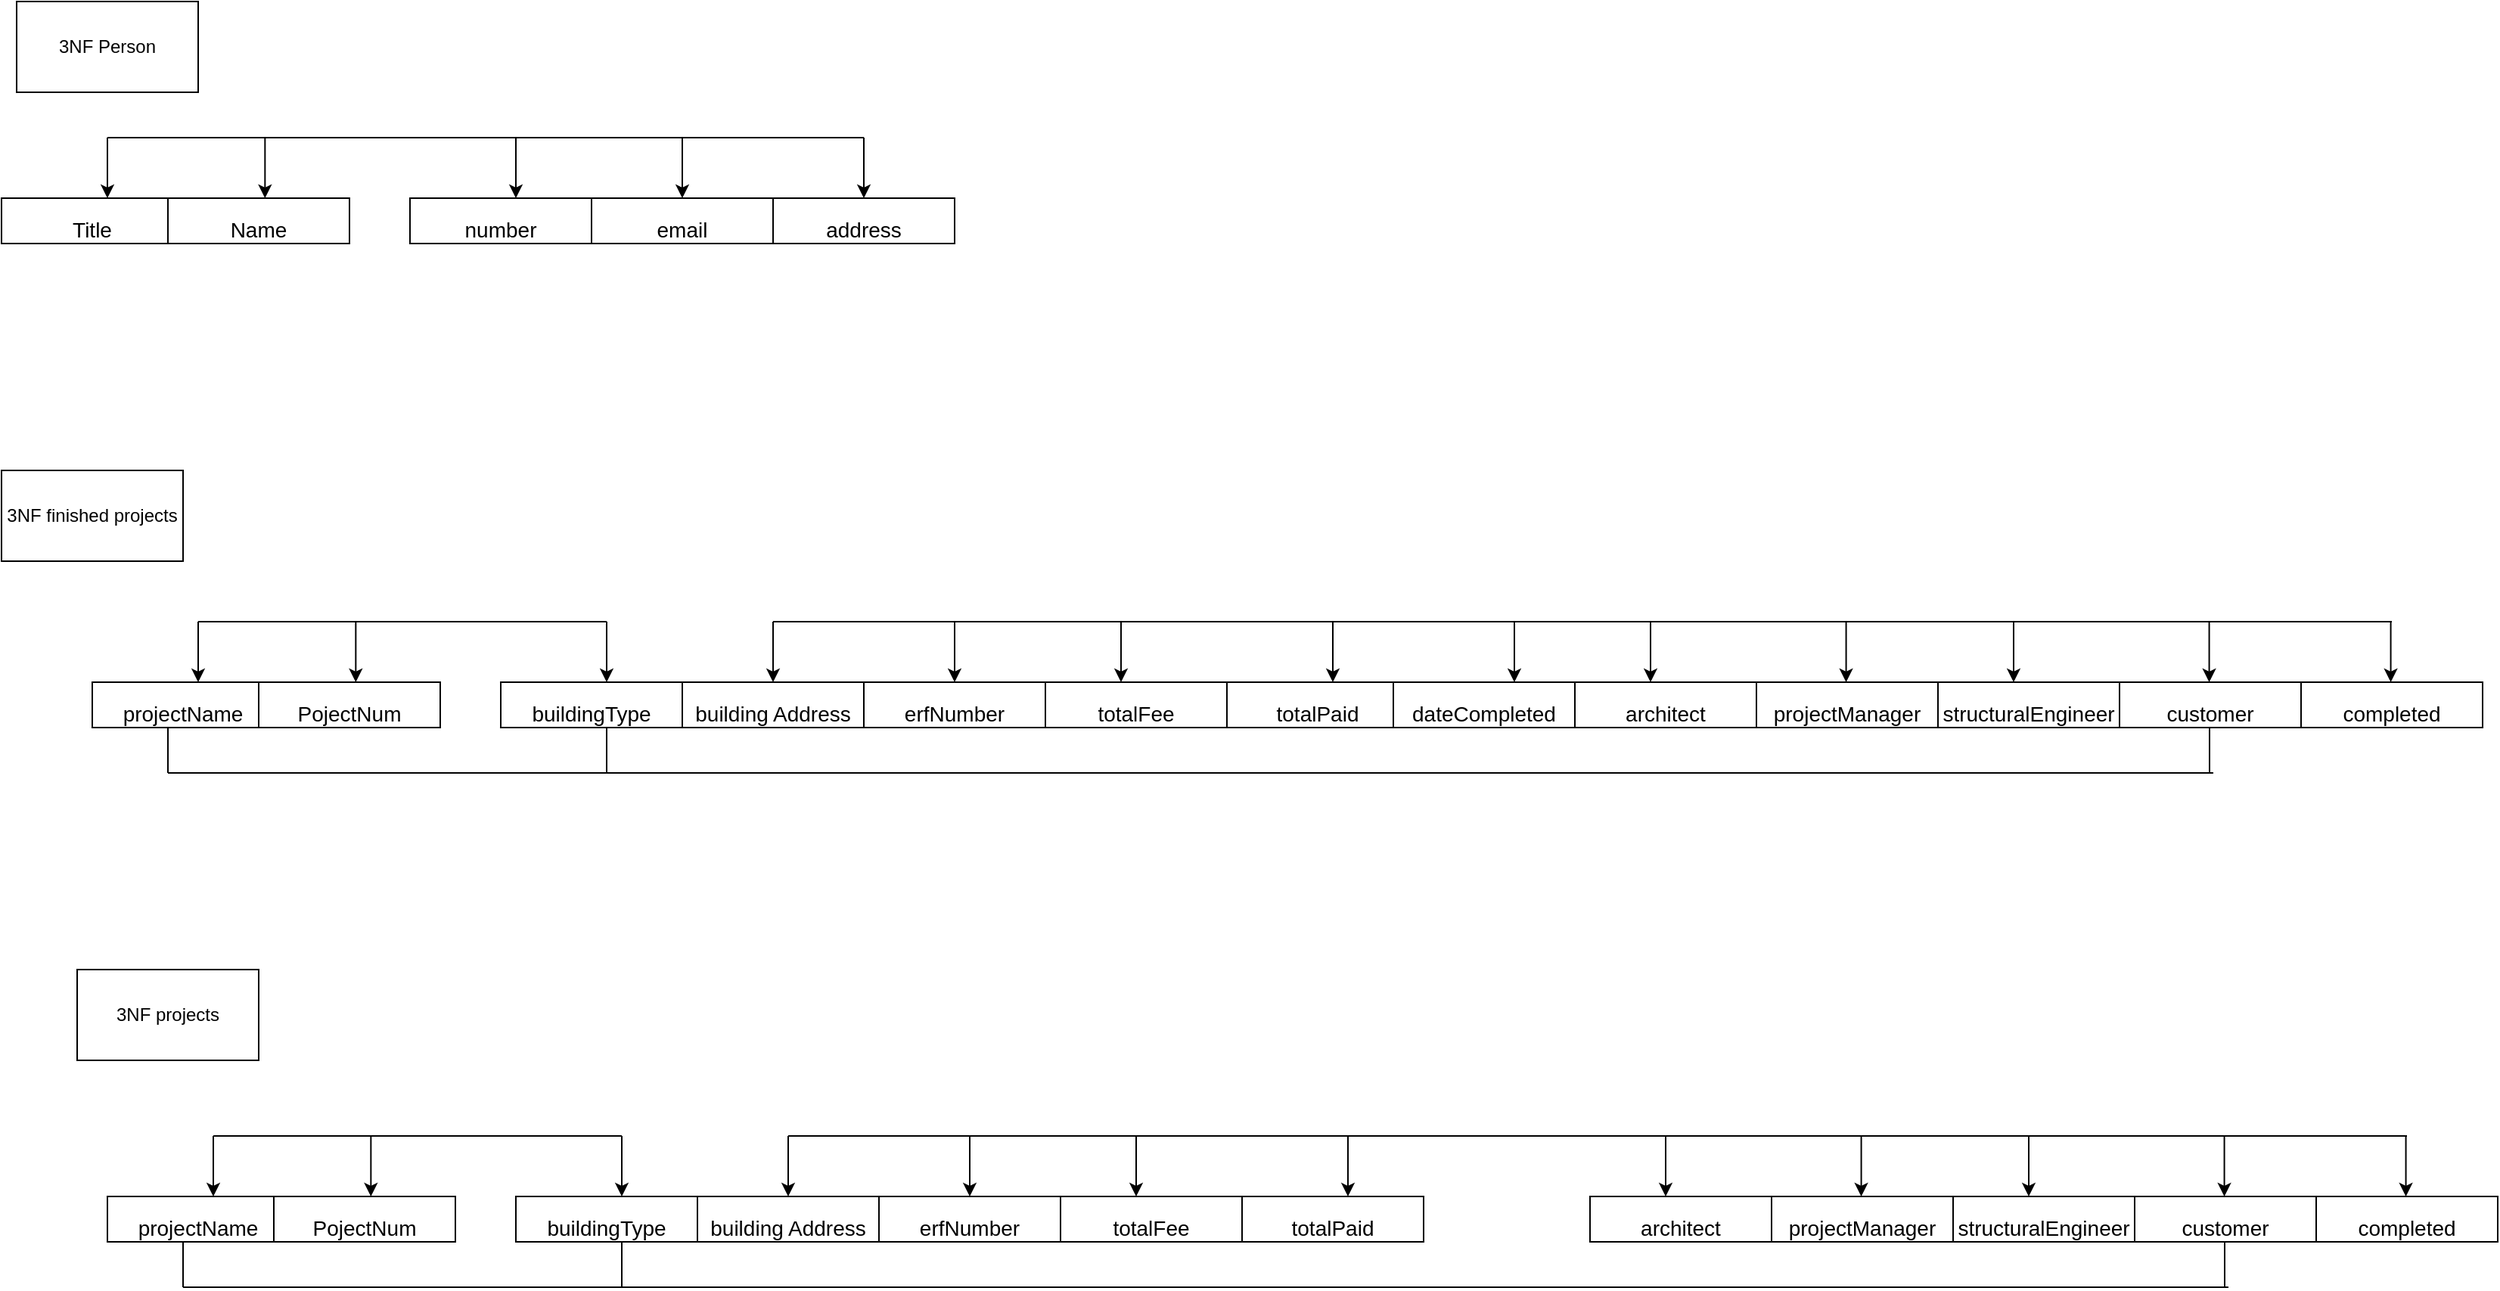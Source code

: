 <mxfile version="13.9.9" type="device"><diagram id="wFE0QG_FPsp0jaGvCLVb" name="Page-1"><mxGraphModel dx="3243" dy="1060" grid="1" gridSize="10" guides="1" tooltips="1" connect="1" arrows="1" fold="1" page="1" pageScale="1" pageWidth="850" pageHeight="1100" background="none" math="0" shadow="0"><root><mxCell id="0"/><mxCell id="1" parent="0"/><mxCell id="wkd3h6v6tR73-uGWYfxD-1" value="3NF Person" style="rounded=0;whiteSpace=wrap;html=1;" parent="1" vertex="1"><mxGeometry x="-890" y="10" width="120" height="60" as="geometry"/></mxCell><mxCell id="wkd3h6v6tR73-uGWYfxD-29" value="&lt;span style=&quot;font-size: 14px&quot;&gt;Title&lt;/span&gt;" style="rounded=0;whiteSpace=wrap;html=1;fontSize=30;" parent="1" vertex="1"><mxGeometry x="-900" y="140" width="120" height="30" as="geometry"/></mxCell><mxCell id="wkd3h6v6tR73-uGWYfxD-30" value="&lt;span style=&quot;font-size: 14px&quot;&gt;Name&lt;/span&gt;" style="rounded=0;whiteSpace=wrap;html=1;fontSize=30;" parent="1" vertex="1"><mxGeometry x="-790" y="140" width="120" height="30" as="geometry"/></mxCell><mxCell id="wkd3h6v6tR73-uGWYfxD-31" value="&lt;span style=&quot;font-size: 14px&quot;&gt;number&lt;/span&gt;" style="rounded=0;whiteSpace=wrap;html=1;fontSize=30;" parent="1" vertex="1"><mxGeometry x="-630" y="140" width="120" height="30" as="geometry"/></mxCell><mxCell id="wkd3h6v6tR73-uGWYfxD-32" value="&lt;span style=&quot;font-size: 14px&quot;&gt;email&lt;/span&gt;" style="rounded=0;whiteSpace=wrap;html=1;fontSize=30;" parent="1" vertex="1"><mxGeometry x="-510" y="140" width="120" height="30" as="geometry"/></mxCell><mxCell id="wkd3h6v6tR73-uGWYfxD-33" value="&lt;span style=&quot;font-size: 14px&quot;&gt;address&lt;/span&gt;" style="rounded=0;whiteSpace=wrap;html=1;fontSize=30;" parent="1" vertex="1"><mxGeometry x="-390" y="140" width="120" height="30" as="geometry"/></mxCell><mxCell id="wkd3h6v6tR73-uGWYfxD-38" value="" style="endArrow=none;html=1;fontSize=30;" parent="1" edge="1"><mxGeometry width="50" height="50" relative="1" as="geometry"><mxPoint x="-830" y="100" as="sourcePoint"/><mxPoint x="-330" y="100" as="targetPoint"/></mxGeometry></mxCell><mxCell id="wkd3h6v6tR73-uGWYfxD-41" value="" style="endArrow=classic;html=1;fontSize=30;entryX=0.5;entryY=0;entryDx=0;entryDy=0;" parent="1" target="wkd3h6v6tR73-uGWYfxD-32" edge="1"><mxGeometry width="50" height="50" relative="1" as="geometry"><mxPoint x="-450" y="100" as="sourcePoint"/><mxPoint x="-420" y="160" as="targetPoint"/></mxGeometry></mxCell><mxCell id="wkd3h6v6tR73-uGWYfxD-42" value="" style="endArrow=classic;html=1;fontSize=30;entryX=0.5;entryY=0;entryDx=0;entryDy=0;" parent="1" target="wkd3h6v6tR73-uGWYfxD-33" edge="1"><mxGeometry width="50" height="50" relative="1" as="geometry"><mxPoint x="-330" y="100" as="sourcePoint"/><mxPoint x="-440.0" y="150" as="targetPoint"/></mxGeometry></mxCell><mxCell id="wkd3h6v6tR73-uGWYfxD-43" value="" style="endArrow=classic;html=1;fontSize=30;entryX=0.5;entryY=0;entryDx=0;entryDy=0;" parent="1" edge="1"><mxGeometry width="50" height="50" relative="1" as="geometry"><mxPoint x="-560.0" y="100" as="sourcePoint"/><mxPoint x="-560.0" y="140" as="targetPoint"/></mxGeometry></mxCell><mxCell id="wkd3h6v6tR73-uGWYfxD-47" value="" style="endArrow=classic;html=1;fontSize=30;entryX=0.5;entryY=0;entryDx=0;entryDy=0;" parent="1" edge="1"><mxGeometry width="50" height="50" relative="1" as="geometry"><mxPoint x="-725.83" y="100" as="sourcePoint"/><mxPoint x="-725.83" y="140" as="targetPoint"/></mxGeometry></mxCell><mxCell id="wkd3h6v6tR73-uGWYfxD-48" value="" style="endArrow=classic;html=1;fontSize=30;entryX=0.5;entryY=0;entryDx=0;entryDy=0;" parent="1" edge="1"><mxGeometry width="50" height="50" relative="1" as="geometry"><mxPoint x="-830.0" y="100" as="sourcePoint"/><mxPoint x="-830.0" y="140" as="targetPoint"/></mxGeometry></mxCell><mxCell id="wkd3h6v6tR73-uGWYfxD-58" value="3NF finished projects" style="rounded=0;whiteSpace=wrap;html=1;" parent="1" vertex="1"><mxGeometry x="-900" y="320" width="120" height="60" as="geometry"/></mxCell><mxCell id="wkd3h6v6tR73-uGWYfxD-59" value="&lt;span style=&quot;font-size: 14px&quot;&gt;projectName&lt;/span&gt;" style="rounded=0;whiteSpace=wrap;html=1;fontSize=30;" parent="1" vertex="1"><mxGeometry x="-840" y="460" width="120" height="30" as="geometry"/></mxCell><mxCell id="wkd3h6v6tR73-uGWYfxD-60" value="&lt;span style=&quot;font-size: 14px&quot;&gt;PojectNum&lt;/span&gt;" style="rounded=0;whiteSpace=wrap;html=1;fontSize=30;" parent="1" vertex="1"><mxGeometry x="-730" y="460" width="120" height="30" as="geometry"/></mxCell><mxCell id="wkd3h6v6tR73-uGWYfxD-61" value="&lt;span style=&quot;font-size: 14px&quot;&gt;buildingType&lt;/span&gt;" style="rounded=0;whiteSpace=wrap;html=1;fontSize=30;" parent="1" vertex="1"><mxGeometry x="-570" y="460" width="120" height="30" as="geometry"/></mxCell><mxCell id="wkd3h6v6tR73-uGWYfxD-62" value="&lt;span style=&quot;font-size: 14px&quot;&gt;building Address&lt;/span&gt;" style="rounded=0;whiteSpace=wrap;html=1;fontSize=30;" parent="1" vertex="1"><mxGeometry x="-450" y="460" width="120" height="30" as="geometry"/></mxCell><mxCell id="wkd3h6v6tR73-uGWYfxD-63" value="&lt;span style=&quot;font-size: 14px&quot;&gt;erfNumber&lt;/span&gt;" style="rounded=0;whiteSpace=wrap;html=1;fontSize=30;" parent="1" vertex="1"><mxGeometry x="-330" y="460" width="120" height="30" as="geometry"/></mxCell><mxCell id="wkd3h6v6tR73-uGWYfxD-64" value="&lt;span style=&quot;font-size: 14px&quot;&gt;totalFee&lt;/span&gt;" style="rounded=0;whiteSpace=wrap;html=1;fontSize=30;" parent="1" vertex="1"><mxGeometry x="-210" y="460" width="120" height="30" as="geometry"/></mxCell><mxCell id="wkd3h6v6tR73-uGWYfxD-65" value="&lt;span style=&quot;font-size: 14px&quot;&gt;totalPaid&lt;br&gt;&lt;/span&gt;" style="rounded=0;whiteSpace=wrap;html=1;fontSize=30;" parent="1" vertex="1"><mxGeometry x="-90" y="460" width="120" height="30" as="geometry"/></mxCell><mxCell id="wkd3h6v6tR73-uGWYfxD-66" value="&lt;span style=&quot;font-size: 14px&quot;&gt;dateCompleted&lt;/span&gt;" style="rounded=0;whiteSpace=wrap;html=1;fontSize=30;" parent="1" vertex="1"><mxGeometry x="20" y="460" width="120" height="30" as="geometry"/></mxCell><mxCell id="wkd3h6v6tR73-uGWYfxD-68" value="" style="endArrow=none;html=1;fontSize=30;" parent="1" edge="1"><mxGeometry width="50" height="50" relative="1" as="geometry"><mxPoint x="-390" y="420" as="sourcePoint"/><mxPoint x="680" y="420" as="targetPoint"/></mxGeometry></mxCell><mxCell id="wkd3h6v6tR73-uGWYfxD-71" value="" style="endArrow=classic;html=1;fontSize=30;entryX=0.5;entryY=0;entryDx=0;entryDy=0;" parent="1" target="wkd3h6v6tR73-uGWYfxD-62" edge="1"><mxGeometry width="50" height="50" relative="1" as="geometry"><mxPoint x="-390" y="420" as="sourcePoint"/><mxPoint x="-360" y="480" as="targetPoint"/></mxGeometry></mxCell><mxCell id="wkd3h6v6tR73-uGWYfxD-72" value="" style="endArrow=classic;html=1;fontSize=30;entryX=0.5;entryY=0;entryDx=0;entryDy=0;" parent="1" target="wkd3h6v6tR73-uGWYfxD-63" edge="1"><mxGeometry width="50" height="50" relative="1" as="geometry"><mxPoint x="-270" y="420" as="sourcePoint"/><mxPoint x="-380.0" y="470" as="targetPoint"/></mxGeometry></mxCell><mxCell id="wkd3h6v6tR73-uGWYfxD-73" value="" style="endArrow=classic;html=1;fontSize=30;entryX=0.5;entryY=0;entryDx=0;entryDy=0;" parent="1" edge="1"><mxGeometry width="50" height="50" relative="1" as="geometry"><mxPoint x="-500.0" y="420" as="sourcePoint"/><mxPoint x="-500.0" y="460" as="targetPoint"/></mxGeometry></mxCell><mxCell id="wkd3h6v6tR73-uGWYfxD-74" value="" style="endArrow=classic;html=1;fontSize=30;entryX=0.5;entryY=0;entryDx=0;entryDy=0;" parent="1" edge="1"><mxGeometry width="50" height="50" relative="1" as="geometry"><mxPoint x="-160" y="420" as="sourcePoint"/><mxPoint x="-160" y="460" as="targetPoint"/></mxGeometry></mxCell><mxCell id="wkd3h6v6tR73-uGWYfxD-75" value="" style="endArrow=classic;html=1;fontSize=30;entryX=0.5;entryY=0;entryDx=0;entryDy=0;" parent="1" edge="1"><mxGeometry width="50" height="50" relative="1" as="geometry"><mxPoint x="-20" y="420" as="sourcePoint"/><mxPoint x="-20" y="460" as="targetPoint"/></mxGeometry></mxCell><mxCell id="wkd3h6v6tR73-uGWYfxD-76" value="" style="endArrow=classic;html=1;fontSize=30;entryX=0.5;entryY=0;entryDx=0;entryDy=0;" parent="1" edge="1"><mxGeometry width="50" height="50" relative="1" as="geometry"><mxPoint x="100" y="420" as="sourcePoint"/><mxPoint x="100" y="460" as="targetPoint"/></mxGeometry></mxCell><mxCell id="wkd3h6v6tR73-uGWYfxD-77" value="" style="endArrow=classic;html=1;fontSize=30;entryX=0.5;entryY=0;entryDx=0;entryDy=0;" parent="1" edge="1"><mxGeometry width="50" height="50" relative="1" as="geometry"><mxPoint x="-665.83" y="420" as="sourcePoint"/><mxPoint x="-665.83" y="460" as="targetPoint"/></mxGeometry></mxCell><mxCell id="wkd3h6v6tR73-uGWYfxD-78" value="" style="endArrow=classic;html=1;fontSize=30;entryX=0.5;entryY=0;entryDx=0;entryDy=0;" parent="1" edge="1"><mxGeometry width="50" height="50" relative="1" as="geometry"><mxPoint x="-770.0" y="420" as="sourcePoint"/><mxPoint x="-770.0" y="460" as="targetPoint"/></mxGeometry></mxCell><mxCell id="wkd3h6v6tR73-uGWYfxD-85" value="" style="endArrow=none;html=1;fontSize=30;entryX=0.396;entryY=1.064;entryDx=0;entryDy=0;entryPerimeter=0;" parent="1" edge="1"><mxGeometry width="50" height="50" relative="1" as="geometry"><mxPoint x="-790" y="520" as="sourcePoint"/><mxPoint x="-790" y="490.0" as="targetPoint"/></mxGeometry></mxCell><mxCell id="wkd3h6v6tR73-uGWYfxD-88" value="&lt;span style=&quot;font-size: 14px&quot;&gt;architect&lt;/span&gt;" style="rounded=0;whiteSpace=wrap;html=1;fontSize=30;" parent="1" vertex="1"><mxGeometry x="140" y="460" width="120" height="30" as="geometry"/></mxCell><mxCell id="wkd3h6v6tR73-uGWYfxD-89" value="&lt;span style=&quot;font-size: 14px&quot;&gt;projectManager&lt;br&gt;&lt;/span&gt;" style="rounded=0;whiteSpace=wrap;html=1;fontSize=30;" parent="1" vertex="1"><mxGeometry x="260" y="460" width="120" height="30" as="geometry"/></mxCell><mxCell id="wkd3h6v6tR73-uGWYfxD-90" value="&lt;span style=&quot;font-size: 14px&quot;&gt;structuralEngineer&lt;/span&gt;" style="rounded=0;whiteSpace=wrap;html=1;fontSize=30;" parent="1" vertex="1"><mxGeometry x="380" y="460" width="120" height="30" as="geometry"/></mxCell><mxCell id="wkd3h6v6tR73-uGWYfxD-91" value="&lt;span style=&quot;font-size: 14px&quot;&gt;customer&lt;/span&gt;" style="rounded=0;whiteSpace=wrap;html=1;fontSize=30;" parent="1" vertex="1"><mxGeometry x="500" y="460" width="120" height="30" as="geometry"/></mxCell><mxCell id="wkd3h6v6tR73-uGWYfxD-92" value="&lt;span style=&quot;font-size: 14px&quot;&gt;completed&lt;/span&gt;" style="rounded=0;whiteSpace=wrap;html=1;fontSize=30;" parent="1" vertex="1"><mxGeometry x="620" y="460" width="120" height="30" as="geometry"/></mxCell><mxCell id="wkd3h6v6tR73-uGWYfxD-93" value="" style="endArrow=classic;html=1;fontSize=30;entryX=0.5;entryY=0;entryDx=0;entryDy=0;" parent="1" edge="1"><mxGeometry width="50" height="50" relative="1" as="geometry"><mxPoint x="679.29" y="420" as="sourcePoint"/><mxPoint x="679.29" y="460" as="targetPoint"/></mxGeometry></mxCell><mxCell id="wkd3h6v6tR73-uGWYfxD-94" value="" style="endArrow=classic;html=1;fontSize=30;entryX=0.5;entryY=0;entryDx=0;entryDy=0;" parent="1" edge="1"><mxGeometry width="50" height="50" relative="1" as="geometry"><mxPoint x="319.29" y="420" as="sourcePoint"/><mxPoint x="319.29" y="460" as="targetPoint"/></mxGeometry></mxCell><mxCell id="wkd3h6v6tR73-uGWYfxD-95" value="" style="endArrow=classic;html=1;fontSize=30;entryX=0.5;entryY=0;entryDx=0;entryDy=0;" parent="1" edge="1"><mxGeometry width="50" height="50" relative="1" as="geometry"><mxPoint x="430" y="420" as="sourcePoint"/><mxPoint x="430" y="460" as="targetPoint"/></mxGeometry></mxCell><mxCell id="wkd3h6v6tR73-uGWYfxD-96" value="" style="endArrow=classic;html=1;fontSize=30;entryX=0.5;entryY=0;entryDx=0;entryDy=0;" parent="1" edge="1"><mxGeometry width="50" height="50" relative="1" as="geometry"><mxPoint x="559.29" y="420" as="sourcePoint"/><mxPoint x="559.29" y="460" as="targetPoint"/></mxGeometry></mxCell><mxCell id="wkd3h6v6tR73-uGWYfxD-97" value="" style="endArrow=classic;html=1;fontSize=30;entryX=0.5;entryY=0;entryDx=0;entryDy=0;" parent="1" edge="1"><mxGeometry width="50" height="50" relative="1" as="geometry"><mxPoint x="190" y="420" as="sourcePoint"/><mxPoint x="190" y="460" as="targetPoint"/></mxGeometry></mxCell><mxCell id="wkd3h6v6tR73-uGWYfxD-98" value="" style="endArrow=none;html=1;fontSize=30;" parent="1" edge="1"><mxGeometry width="50" height="50" relative="1" as="geometry"><mxPoint x="-770" y="420" as="sourcePoint"/><mxPoint x="-500" y="420" as="targetPoint"/><Array as="points"><mxPoint x="-720" y="420"/></Array></mxGeometry></mxCell><mxCell id="wkd3h6v6tR73-uGWYfxD-99" value="" style="endArrow=none;html=1;fontSize=30;entryX=0.396;entryY=1.064;entryDx=0;entryDy=0;entryPerimeter=0;" parent="1" edge="1"><mxGeometry width="50" height="50" relative="1" as="geometry"><mxPoint x="-500" y="520" as="sourcePoint"/><mxPoint x="-500" y="490.0" as="targetPoint"/></mxGeometry></mxCell><mxCell id="wkd3h6v6tR73-uGWYfxD-100" value="" style="endArrow=none;html=1;fontSize=30;entryX=0.396;entryY=1.064;entryDx=0;entryDy=0;entryPerimeter=0;" parent="1" edge="1"><mxGeometry width="50" height="50" relative="1" as="geometry"><mxPoint x="559.5" y="520" as="sourcePoint"/><mxPoint x="559.5" y="490.0" as="targetPoint"/></mxGeometry></mxCell><mxCell id="wkd3h6v6tR73-uGWYfxD-101" value="" style="endArrow=none;html=1;fontSize=30;" parent="1" edge="1"><mxGeometry width="50" height="50" relative="1" as="geometry"><mxPoint x="562" y="520" as="sourcePoint"/><mxPoint x="-790" y="520" as="targetPoint"/></mxGeometry></mxCell><mxCell id="wkd3h6v6tR73-uGWYfxD-105" value="3NF projects" style="rounded=0;whiteSpace=wrap;html=1;" parent="1" vertex="1"><mxGeometry x="-850" y="650" width="120" height="60" as="geometry"/></mxCell><mxCell id="wkd3h6v6tR73-uGWYfxD-106" value="&lt;span style=&quot;font-size: 14px&quot;&gt;projectName&lt;/span&gt;" style="rounded=0;whiteSpace=wrap;html=1;fontSize=30;" parent="1" vertex="1"><mxGeometry x="-830" y="800" width="120" height="30" as="geometry"/></mxCell><mxCell id="wkd3h6v6tR73-uGWYfxD-107" value="&lt;span style=&quot;font-size: 14px&quot;&gt;PojectNum&lt;/span&gt;" style="rounded=0;whiteSpace=wrap;html=1;fontSize=30;" parent="1" vertex="1"><mxGeometry x="-720" y="800" width="120" height="30" as="geometry"/></mxCell><mxCell id="wkd3h6v6tR73-uGWYfxD-108" value="&lt;span style=&quot;font-size: 14px&quot;&gt;buildingType&lt;/span&gt;" style="rounded=0;whiteSpace=wrap;html=1;fontSize=30;" parent="1" vertex="1"><mxGeometry x="-560" y="800" width="120" height="30" as="geometry"/></mxCell><mxCell id="wkd3h6v6tR73-uGWYfxD-109" value="&lt;span style=&quot;font-size: 14px&quot;&gt;building Address&lt;/span&gt;" style="rounded=0;whiteSpace=wrap;html=1;fontSize=30;" parent="1" vertex="1"><mxGeometry x="-440" y="800" width="120" height="30" as="geometry"/></mxCell><mxCell id="wkd3h6v6tR73-uGWYfxD-110" value="&lt;span style=&quot;font-size: 14px&quot;&gt;erfNumber&lt;/span&gt;" style="rounded=0;whiteSpace=wrap;html=1;fontSize=30;" parent="1" vertex="1"><mxGeometry x="-320" y="800" width="120" height="30" as="geometry"/></mxCell><mxCell id="wkd3h6v6tR73-uGWYfxD-111" value="&lt;span style=&quot;font-size: 14px&quot;&gt;totalFee&lt;/span&gt;" style="rounded=0;whiteSpace=wrap;html=1;fontSize=30;" parent="1" vertex="1"><mxGeometry x="-200" y="800" width="120" height="30" as="geometry"/></mxCell><mxCell id="wkd3h6v6tR73-uGWYfxD-112" value="&lt;span style=&quot;font-size: 14px&quot;&gt;totalPaid&lt;br&gt;&lt;/span&gt;" style="rounded=0;whiteSpace=wrap;html=1;fontSize=30;" parent="1" vertex="1"><mxGeometry x="-80" y="800" width="120" height="30" as="geometry"/></mxCell><mxCell id="wkd3h6v6tR73-uGWYfxD-114" value="" style="endArrow=none;html=1;fontSize=30;" parent="1" edge="1"><mxGeometry width="50" height="50" relative="1" as="geometry"><mxPoint x="-380" y="760" as="sourcePoint"/><mxPoint x="690" y="760" as="targetPoint"/></mxGeometry></mxCell><mxCell id="wkd3h6v6tR73-uGWYfxD-115" value="" style="endArrow=classic;html=1;fontSize=30;entryX=0.5;entryY=0;entryDx=0;entryDy=0;" parent="1" target="wkd3h6v6tR73-uGWYfxD-109" edge="1"><mxGeometry width="50" height="50" relative="1" as="geometry"><mxPoint x="-380" y="760" as="sourcePoint"/><mxPoint x="-350" y="820" as="targetPoint"/></mxGeometry></mxCell><mxCell id="wkd3h6v6tR73-uGWYfxD-116" value="" style="endArrow=classic;html=1;fontSize=30;entryX=0.5;entryY=0;entryDx=0;entryDy=0;" parent="1" target="wkd3h6v6tR73-uGWYfxD-110" edge="1"><mxGeometry width="50" height="50" relative="1" as="geometry"><mxPoint x="-260" y="760" as="sourcePoint"/><mxPoint x="-370.0" y="810" as="targetPoint"/></mxGeometry></mxCell><mxCell id="wkd3h6v6tR73-uGWYfxD-117" value="" style="endArrow=classic;html=1;fontSize=30;entryX=0.5;entryY=0;entryDx=0;entryDy=0;" parent="1" edge="1"><mxGeometry width="50" height="50" relative="1" as="geometry"><mxPoint x="-490.0" y="760" as="sourcePoint"/><mxPoint x="-490.0" y="800" as="targetPoint"/></mxGeometry></mxCell><mxCell id="wkd3h6v6tR73-uGWYfxD-118" value="" style="endArrow=classic;html=1;fontSize=30;entryX=0.5;entryY=0;entryDx=0;entryDy=0;" parent="1" edge="1"><mxGeometry width="50" height="50" relative="1" as="geometry"><mxPoint x="-150" y="760" as="sourcePoint"/><mxPoint x="-150" y="800" as="targetPoint"/></mxGeometry></mxCell><mxCell id="wkd3h6v6tR73-uGWYfxD-119" value="" style="endArrow=classic;html=1;fontSize=30;entryX=0.5;entryY=0;entryDx=0;entryDy=0;" parent="1" edge="1"><mxGeometry width="50" height="50" relative="1" as="geometry"><mxPoint x="-10" y="760" as="sourcePoint"/><mxPoint x="-10" y="800" as="targetPoint"/></mxGeometry></mxCell><mxCell id="wkd3h6v6tR73-uGWYfxD-121" value="" style="endArrow=classic;html=1;fontSize=30;entryX=0.5;entryY=0;entryDx=0;entryDy=0;" parent="1" edge="1"><mxGeometry width="50" height="50" relative="1" as="geometry"><mxPoint x="-655.83" y="760" as="sourcePoint"/><mxPoint x="-655.83" y="800" as="targetPoint"/></mxGeometry></mxCell><mxCell id="wkd3h6v6tR73-uGWYfxD-122" value="" style="endArrow=classic;html=1;fontSize=30;entryX=0.5;entryY=0;entryDx=0;entryDy=0;" parent="1" edge="1"><mxGeometry width="50" height="50" relative="1" as="geometry"><mxPoint x="-760.0" y="760" as="sourcePoint"/><mxPoint x="-760.0" y="800" as="targetPoint"/></mxGeometry></mxCell><mxCell id="wkd3h6v6tR73-uGWYfxD-123" value="" style="endArrow=none;html=1;fontSize=30;entryX=0.396;entryY=1.064;entryDx=0;entryDy=0;entryPerimeter=0;" parent="1" edge="1"><mxGeometry width="50" height="50" relative="1" as="geometry"><mxPoint x="-780" y="860" as="sourcePoint"/><mxPoint x="-780" y="830.0" as="targetPoint"/></mxGeometry></mxCell><mxCell id="wkd3h6v6tR73-uGWYfxD-124" value="&lt;span style=&quot;font-size: 14px&quot;&gt;architect&lt;/span&gt;" style="rounded=0;whiteSpace=wrap;html=1;fontSize=30;" parent="1" vertex="1"><mxGeometry x="150" y="800" width="120" height="30" as="geometry"/></mxCell><mxCell id="wkd3h6v6tR73-uGWYfxD-125" value="&lt;span style=&quot;font-size: 14px&quot;&gt;projectManager&lt;br&gt;&lt;/span&gt;" style="rounded=0;whiteSpace=wrap;html=1;fontSize=30;" parent="1" vertex="1"><mxGeometry x="270" y="800" width="120" height="30" as="geometry"/></mxCell><mxCell id="wkd3h6v6tR73-uGWYfxD-126" value="&lt;span style=&quot;font-size: 14px&quot;&gt;structuralEngineer&lt;/span&gt;" style="rounded=0;whiteSpace=wrap;html=1;fontSize=30;" parent="1" vertex="1"><mxGeometry x="390" y="800" width="120" height="30" as="geometry"/></mxCell><mxCell id="wkd3h6v6tR73-uGWYfxD-127" value="&lt;span style=&quot;font-size: 14px&quot;&gt;customer&lt;/span&gt;" style="rounded=0;whiteSpace=wrap;html=1;fontSize=30;" parent="1" vertex="1"><mxGeometry x="510" y="800" width="120" height="30" as="geometry"/></mxCell><mxCell id="wkd3h6v6tR73-uGWYfxD-128" value="&lt;span style=&quot;font-size: 14px&quot;&gt;completed&lt;/span&gt;" style="rounded=0;whiteSpace=wrap;html=1;fontSize=30;" parent="1" vertex="1"><mxGeometry x="630" y="800" width="120" height="30" as="geometry"/></mxCell><mxCell id="wkd3h6v6tR73-uGWYfxD-129" value="" style="endArrow=classic;html=1;fontSize=30;entryX=0.5;entryY=0;entryDx=0;entryDy=0;" parent="1" edge="1"><mxGeometry width="50" height="50" relative="1" as="geometry"><mxPoint x="689.29" y="760" as="sourcePoint"/><mxPoint x="689.29" y="800" as="targetPoint"/></mxGeometry></mxCell><mxCell id="wkd3h6v6tR73-uGWYfxD-130" value="" style="endArrow=classic;html=1;fontSize=30;entryX=0.5;entryY=0;entryDx=0;entryDy=0;" parent="1" edge="1"><mxGeometry width="50" height="50" relative="1" as="geometry"><mxPoint x="329.29" y="760" as="sourcePoint"/><mxPoint x="329.29" y="800" as="targetPoint"/></mxGeometry></mxCell><mxCell id="wkd3h6v6tR73-uGWYfxD-131" value="" style="endArrow=classic;html=1;fontSize=30;entryX=0.5;entryY=0;entryDx=0;entryDy=0;" parent="1" edge="1"><mxGeometry width="50" height="50" relative="1" as="geometry"><mxPoint x="440" y="760" as="sourcePoint"/><mxPoint x="440" y="800" as="targetPoint"/></mxGeometry></mxCell><mxCell id="wkd3h6v6tR73-uGWYfxD-132" value="" style="endArrow=classic;html=1;fontSize=30;entryX=0.5;entryY=0;entryDx=0;entryDy=0;" parent="1" edge="1"><mxGeometry width="50" height="50" relative="1" as="geometry"><mxPoint x="569.29" y="760" as="sourcePoint"/><mxPoint x="569.29" y="800" as="targetPoint"/></mxGeometry></mxCell><mxCell id="wkd3h6v6tR73-uGWYfxD-133" value="" style="endArrow=classic;html=1;fontSize=30;entryX=0.5;entryY=0;entryDx=0;entryDy=0;" parent="1" edge="1"><mxGeometry width="50" height="50" relative="1" as="geometry"><mxPoint x="200" y="760" as="sourcePoint"/><mxPoint x="200" y="800" as="targetPoint"/></mxGeometry></mxCell><mxCell id="wkd3h6v6tR73-uGWYfxD-134" value="" style="endArrow=none;html=1;fontSize=30;" parent="1" edge="1"><mxGeometry width="50" height="50" relative="1" as="geometry"><mxPoint x="-760" y="760" as="sourcePoint"/><mxPoint x="-490" y="760" as="targetPoint"/><Array as="points"><mxPoint x="-710" y="760"/></Array></mxGeometry></mxCell><mxCell id="wkd3h6v6tR73-uGWYfxD-135" value="" style="endArrow=none;html=1;fontSize=30;entryX=0.396;entryY=1.064;entryDx=0;entryDy=0;entryPerimeter=0;" parent="1" edge="1"><mxGeometry width="50" height="50" relative="1" as="geometry"><mxPoint x="-490" y="860" as="sourcePoint"/><mxPoint x="-490" y="830.0" as="targetPoint"/></mxGeometry></mxCell><mxCell id="wkd3h6v6tR73-uGWYfxD-136" value="" style="endArrow=none;html=1;fontSize=30;entryX=0.396;entryY=1.064;entryDx=0;entryDy=0;entryPerimeter=0;" parent="1" edge="1"><mxGeometry width="50" height="50" relative="1" as="geometry"><mxPoint x="569.5" y="860" as="sourcePoint"/><mxPoint x="569.5" y="830.0" as="targetPoint"/></mxGeometry></mxCell><mxCell id="wkd3h6v6tR73-uGWYfxD-137" value="" style="endArrow=none;html=1;fontSize=30;" parent="1" edge="1"><mxGeometry width="50" height="50" relative="1" as="geometry"><mxPoint x="572" y="860" as="sourcePoint"/><mxPoint x="-780" y="860" as="targetPoint"/></mxGeometry></mxCell></root></mxGraphModel></diagram></mxfile>